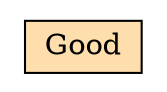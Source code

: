 digraph Good_hierarchy { rankdir="TB" 
 node [shape="rectangle"]; 
rankdir="LR" 
stylesheet = "styles.css"
module_1 [shape= "plaintext" href="Good.dot.svg" label=<

<TABLE BORDER="0" CELLBORDER="1" CELLSPACING="0" CELLPADDING="4" >
      
  <TR >
    <TD BGCOLOR="#FFDEAD" > Good </TD>
  </TR>
        
</TABLE>>];

      }